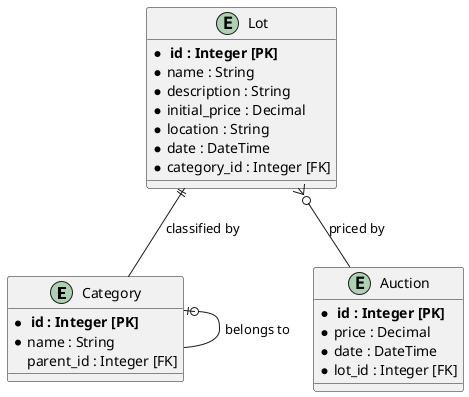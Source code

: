 @startuml

entity Category {
    * ** id : Integer [PK] **
    * name : String
    parent_id : Integer [FK]
}
Category |o-- Category : belongs to

entity Lot {
    * ** id : Integer [PK] **
    * name : String
    * description : String
    * initial_price : Decimal
    * location : String
    * date : DateTime
    * category_id : Integer [FK]
}
Lot ||-- Category : classified by

entity Auction {
    * ** id : Integer [PK] **
    * price : Decimal
    * date : DateTime
    * lot_id : Integer [FK]
}
Lot }o-- Auction : priced by

@enduml